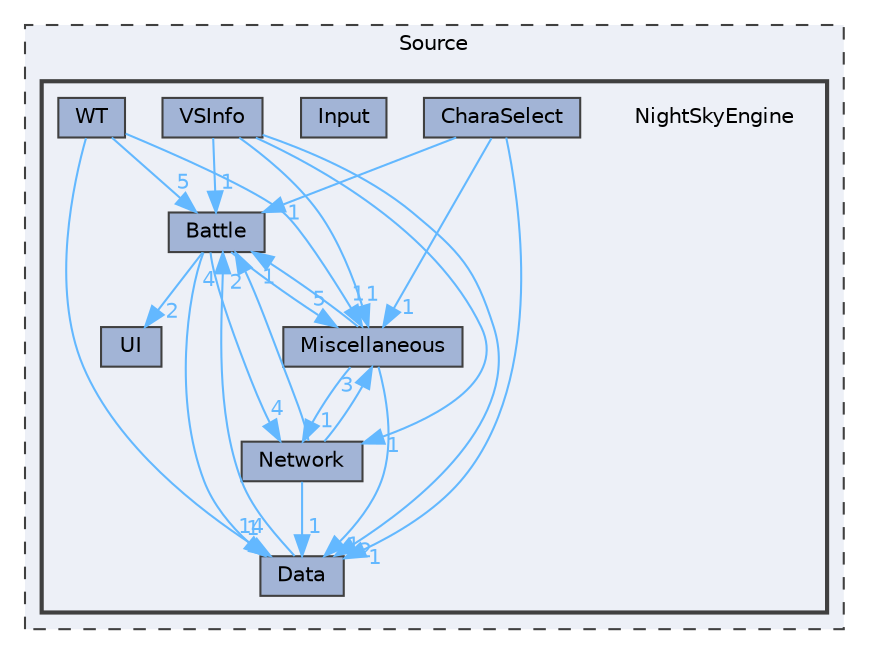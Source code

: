 digraph "C:/Users/wistf/Unreal Projects/NightSkyEngine/Source/NightSkyEngine"
{
 // LATEX_PDF_SIZE
  bgcolor="transparent";
  edge [fontname=Helvetica,fontsize=10,labelfontname=Helvetica,labelfontsize=10];
  node [fontname=Helvetica,fontsize=10,shape=box,height=0.2,width=0.4];
  compound=true
  subgraph clusterdir_74389ed8173ad57b461b9d623a1f3867 {
    graph [ bgcolor="#edf0f7", pencolor="grey25", label="Source", fontname=Helvetica,fontsize=10 style="filled,dashed", URL="dir_74389ed8173ad57b461b9d623a1f3867.html",tooltip=""]
  subgraph clusterdir_7e16cbedfcbff2814f4a9d01926cca81 {
    graph [ bgcolor="#edf0f7", pencolor="grey25", label="", fontname=Helvetica,fontsize=10 style="filled,bold", URL="dir_7e16cbedfcbff2814f4a9d01926cca81.html",tooltip=""]
    dir_7e16cbedfcbff2814f4a9d01926cca81 [shape=plaintext, label="NightSkyEngine"];
  dir_e11a7e4a5013dad664c2d2c49f07bfc0 [label="Battle", fillcolor="#a2b4d6", color="grey25", style="filled", URL="dir_e11a7e4a5013dad664c2d2c49f07bfc0.html",tooltip=""];
  dir_eea716576462160821fa7c9419b86059 [label="CharaSelect", fillcolor="#a2b4d6", color="grey25", style="filled", URL="dir_eea716576462160821fa7c9419b86059.html",tooltip=""];
  dir_2eda1223cc419035231db30215b8ccb1 [label="Data", fillcolor="#a2b4d6", color="grey25", style="filled", URL="dir_2eda1223cc419035231db30215b8ccb1.html",tooltip=""];
  dir_f540ad64a8634fda4aa481c236063e56 [label="Input", fillcolor="#a2b4d6", color="grey25", style="filled", URL="dir_f540ad64a8634fda4aa481c236063e56.html",tooltip=""];
  dir_82c28ff8cc29bc85451ff4e122705aaf [label="Miscellaneous", fillcolor="#a2b4d6", color="grey25", style="filled", URL="dir_82c28ff8cc29bc85451ff4e122705aaf.html",tooltip=""];
  dir_6967e7b54960ac3be1df4697d77731f7 [label="Network", fillcolor="#a2b4d6", color="grey25", style="filled", URL="dir_6967e7b54960ac3be1df4697d77731f7.html",tooltip=""];
  dir_342abe9228a5272088a639cb6bbc58ee [label="UI", fillcolor="#a2b4d6", color="grey25", style="filled", URL="dir_342abe9228a5272088a639cb6bbc58ee.html",tooltip=""];
  dir_ee5dd6ad12e4a470a3bda0cd0f337498 [label="VSInfo", fillcolor="#a2b4d6", color="grey25", style="filled", URL="dir_ee5dd6ad12e4a470a3bda0cd0f337498.html",tooltip=""];
  dir_fba07ff99cbaca3712c5914bc15b55d7 [label="WT", fillcolor="#a2b4d6", color="grey25", style="filled", URL="dir_fba07ff99cbaca3712c5914bc15b55d7.html",tooltip=""];
  }
  }
  dir_e11a7e4a5013dad664c2d2c49f07bfc0->dir_2eda1223cc419035231db30215b8ccb1 [headlabel="14", labeldistance=1.5 headhref="dir_000001_000004.html" href="dir_000001_000004.html" color="steelblue1" fontcolor="steelblue1"];
  dir_e11a7e4a5013dad664c2d2c49f07bfc0->dir_342abe9228a5272088a639cb6bbc58ee [headlabel="2", labeldistance=1.5 headhref="dir_000001_000012.html" href="dir_000001_000012.html" color="steelblue1" fontcolor="steelblue1"];
  dir_e11a7e4a5013dad664c2d2c49f07bfc0->dir_6967e7b54960ac3be1df4697d77731f7 [headlabel="4", labeldistance=1.5 headhref="dir_000001_000009.html" href="dir_000001_000009.html" color="steelblue1" fontcolor="steelblue1"];
  dir_e11a7e4a5013dad664c2d2c49f07bfc0->dir_82c28ff8cc29bc85451ff4e122705aaf [headlabel="5", labeldistance=1.5 headhref="dir_000001_000008.html" href="dir_000001_000008.html" color="steelblue1" fontcolor="steelblue1"];
  dir_eea716576462160821fa7c9419b86059->dir_2eda1223cc419035231db30215b8ccb1 [headlabel="1", labeldistance=1.5 headhref="dir_000002_000004.html" href="dir_000002_000004.html" color="steelblue1" fontcolor="steelblue1"];
  dir_eea716576462160821fa7c9419b86059->dir_82c28ff8cc29bc85451ff4e122705aaf [headlabel="1", labeldistance=1.5 headhref="dir_000002_000008.html" href="dir_000002_000008.html" color="steelblue1" fontcolor="steelblue1"];
  dir_eea716576462160821fa7c9419b86059->dir_e11a7e4a5013dad664c2d2c49f07bfc0 [headlabel="1", labeldistance=1.5 headhref="dir_000002_000001.html" href="dir_000002_000001.html" color="steelblue1" fontcolor="steelblue1"];
  dir_2eda1223cc419035231db30215b8ccb1->dir_e11a7e4a5013dad664c2d2c49f07bfc0 [headlabel="4", labeldistance=1.5 headhref="dir_000004_000001.html" href="dir_000004_000001.html" color="steelblue1" fontcolor="steelblue1"];
  dir_82c28ff8cc29bc85451ff4e122705aaf->dir_2eda1223cc419035231db30215b8ccb1 [headlabel="1", labeldistance=1.5 headhref="dir_000008_000004.html" href="dir_000008_000004.html" color="steelblue1" fontcolor="steelblue1"];
  dir_82c28ff8cc29bc85451ff4e122705aaf->dir_6967e7b54960ac3be1df4697d77731f7 [headlabel="1", labeldistance=1.5 headhref="dir_000008_000009.html" href="dir_000008_000009.html" color="steelblue1" fontcolor="steelblue1"];
  dir_82c28ff8cc29bc85451ff4e122705aaf->dir_e11a7e4a5013dad664c2d2c49f07bfc0 [headlabel="1", labeldistance=1.5 headhref="dir_000008_000001.html" href="dir_000008_000001.html" color="steelblue1" fontcolor="steelblue1"];
  dir_6967e7b54960ac3be1df4697d77731f7->dir_2eda1223cc419035231db30215b8ccb1 [headlabel="1", labeldistance=1.5 headhref="dir_000009_000004.html" href="dir_000009_000004.html" color="steelblue1" fontcolor="steelblue1"];
  dir_6967e7b54960ac3be1df4697d77731f7->dir_82c28ff8cc29bc85451ff4e122705aaf [headlabel="3", labeldistance=1.5 headhref="dir_000009_000008.html" href="dir_000009_000008.html" color="steelblue1" fontcolor="steelblue1"];
  dir_6967e7b54960ac3be1df4697d77731f7->dir_e11a7e4a5013dad664c2d2c49f07bfc0 [headlabel="2", labeldistance=1.5 headhref="dir_000009_000001.html" href="dir_000009_000001.html" color="steelblue1" fontcolor="steelblue1"];
  dir_ee5dd6ad12e4a470a3bda0cd0f337498->dir_2eda1223cc419035231db30215b8ccb1 [headlabel="2", labeldistance=1.5 headhref="dir_000013_000004.html" href="dir_000013_000004.html" color="steelblue1" fontcolor="steelblue1"];
  dir_ee5dd6ad12e4a470a3bda0cd0f337498->dir_6967e7b54960ac3be1df4697d77731f7 [headlabel="1", labeldistance=1.5 headhref="dir_000013_000009.html" href="dir_000013_000009.html" color="steelblue1" fontcolor="steelblue1"];
  dir_ee5dd6ad12e4a470a3bda0cd0f337498->dir_82c28ff8cc29bc85451ff4e122705aaf [headlabel="1", labeldistance=1.5 headhref="dir_000013_000008.html" href="dir_000013_000008.html" color="steelblue1" fontcolor="steelblue1"];
  dir_ee5dd6ad12e4a470a3bda0cd0f337498->dir_e11a7e4a5013dad664c2d2c49f07bfc0 [headlabel="1", labeldistance=1.5 headhref="dir_000013_000001.html" href="dir_000013_000001.html" color="steelblue1" fontcolor="steelblue1"];
  dir_fba07ff99cbaca3712c5914bc15b55d7->dir_2eda1223cc419035231db30215b8ccb1 [headlabel="1", labeldistance=1.5 headhref="dir_000014_000004.html" href="dir_000014_000004.html" color="steelblue1" fontcolor="steelblue1"];
  dir_fba07ff99cbaca3712c5914bc15b55d7->dir_82c28ff8cc29bc85451ff4e122705aaf [headlabel="1", labeldistance=1.5 headhref="dir_000014_000008.html" href="dir_000014_000008.html" color="steelblue1" fontcolor="steelblue1"];
  dir_fba07ff99cbaca3712c5914bc15b55d7->dir_e11a7e4a5013dad664c2d2c49f07bfc0 [headlabel="5", labeldistance=1.5 headhref="dir_000014_000001.html" href="dir_000014_000001.html" color="steelblue1" fontcolor="steelblue1"];
}

